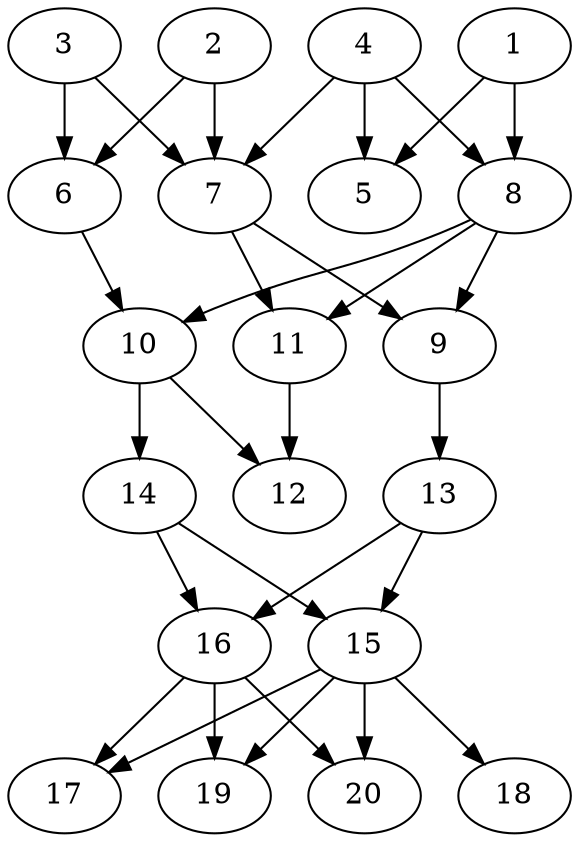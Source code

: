// DAG automatically generated by daggen at Tue Aug  6 16:20:30 2019
// ./daggen --dot -n 20 --ccr 0.5 --fat 0.5 --regular 0.5 --density 0.6 --mindata 5242880 --maxdata 52428800 
digraph G {
  1 [size="84826112", alpha="0.02", expect_size="42413056"] 
  1 -> 5 [size ="42413056"]
  1 -> 8 [size ="42413056"]
  2 [size="66723840", alpha="0.06", expect_size="33361920"] 
  2 -> 6 [size ="33361920"]
  2 -> 7 [size ="33361920"]
  3 [size="91770880", alpha="0.17", expect_size="45885440"] 
  3 -> 6 [size ="45885440"]
  3 -> 7 [size ="45885440"]
  4 [size="29155328", alpha="0.07", expect_size="14577664"] 
  4 -> 5 [size ="14577664"]
  4 -> 7 [size ="14577664"]
  4 -> 8 [size ="14577664"]
  5 [size="28848128", alpha="0.15", expect_size="14424064"] 
  6 [size="16918528", alpha="0.14", expect_size="8459264"] 
  6 -> 10 [size ="8459264"]
  7 [size="98676736", alpha="0.15", expect_size="49338368"] 
  7 -> 9 [size ="49338368"]
  7 -> 11 [size ="49338368"]
  8 [size="84699136", alpha="0.02", expect_size="42349568"] 
  8 -> 9 [size ="42349568"]
  8 -> 10 [size ="42349568"]
  8 -> 11 [size ="42349568"]
  9 [size="91211776", alpha="0.17", expect_size="45605888"] 
  9 -> 13 [size ="45605888"]
  10 [size="35221504", alpha="0.20", expect_size="17610752"] 
  10 -> 12 [size ="17610752"]
  10 -> 14 [size ="17610752"]
  11 [size="31858688", alpha="0.19", expect_size="15929344"] 
  11 -> 12 [size ="15929344"]
  12 [size="41906176", alpha="0.06", expect_size="20953088"] 
  13 [size="70117376", alpha="0.05", expect_size="35058688"] 
  13 -> 15 [size ="35058688"]
  13 -> 16 [size ="35058688"]
  14 [size="56920064", alpha="0.13", expect_size="28460032"] 
  14 -> 15 [size ="28460032"]
  14 -> 16 [size ="28460032"]
  15 [size="89339904", alpha="0.07", expect_size="44669952"] 
  15 -> 17 [size ="44669952"]
  15 -> 18 [size ="44669952"]
  15 -> 19 [size ="44669952"]
  15 -> 20 [size ="44669952"]
  16 [size="67147776", alpha="0.03", expect_size="33573888"] 
  16 -> 17 [size ="33573888"]
  16 -> 19 [size ="33573888"]
  16 -> 20 [size ="33573888"]
  17 [size="37433344", alpha="0.00", expect_size="18716672"] 
  18 [size="12476416", alpha="0.16", expect_size="6238208"] 
  19 [size="22970368", alpha="0.05", expect_size="11485184"] 
  20 [size="102922240", alpha="0.02", expect_size="51461120"] 
}
